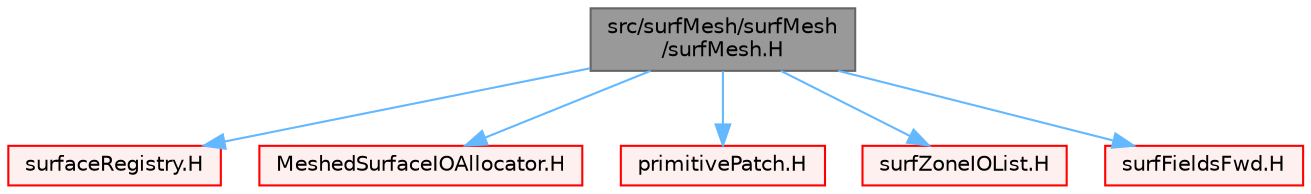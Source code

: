digraph "src/surfMesh/surfMesh/surfMesh.H"
{
 // LATEX_PDF_SIZE
  bgcolor="transparent";
  edge [fontname=Helvetica,fontsize=10,labelfontname=Helvetica,labelfontsize=10];
  node [fontname=Helvetica,fontsize=10,shape=box,height=0.2,width=0.4];
  Node1 [id="Node000001",label="src/surfMesh/surfMesh\l/surfMesh.H",height=0.2,width=0.4,color="gray40", fillcolor="grey60", style="filled", fontcolor="black",tooltip=" "];
  Node1 -> Node2 [id="edge1_Node000001_Node000002",color="steelblue1",style="solid",tooltip=" "];
  Node2 [id="Node000002",label="surfaceRegistry.H",height=0.2,width=0.4,color="red", fillcolor="#FFF0F0", style="filled",URL="$surfaceRegistry_8H.html",tooltip=" "];
  Node1 -> Node152 [id="edge2_Node000001_Node000152",color="steelblue1",style="solid",tooltip=" "];
  Node152 [id="Node000152",label="MeshedSurfaceIOAllocator.H",height=0.2,width=0.4,color="red", fillcolor="#FFF0F0", style="filled",URL="$MeshedSurfaceIOAllocator_8H.html",tooltip=" "];
  Node1 -> Node238 [id="edge3_Node000001_Node000238",color="steelblue1",style="solid",tooltip=" "];
  Node238 [id="Node000238",label="primitivePatch.H",height=0.2,width=0.4,color="red", fillcolor="#FFF0F0", style="filled",URL="$primitivePatch_8H.html",tooltip=" "];
  Node1 -> Node243 [id="edge4_Node000001_Node000243",color="steelblue1",style="solid",tooltip=" "];
  Node243 [id="Node000243",label="surfZoneIOList.H",height=0.2,width=0.4,color="red", fillcolor="#FFF0F0", style="filled",URL="$surfZoneIOList_8H.html",tooltip=" "];
  Node1 -> Node259 [id="edge5_Node000001_Node000259",color="steelblue1",style="solid",tooltip=" "];
  Node259 [id="Node000259",label="surfFieldsFwd.H",height=0.2,width=0.4,color="red", fillcolor="#FFF0F0", style="filled",URL="$surfFieldsFwd_8H.html",tooltip=" "];
}
